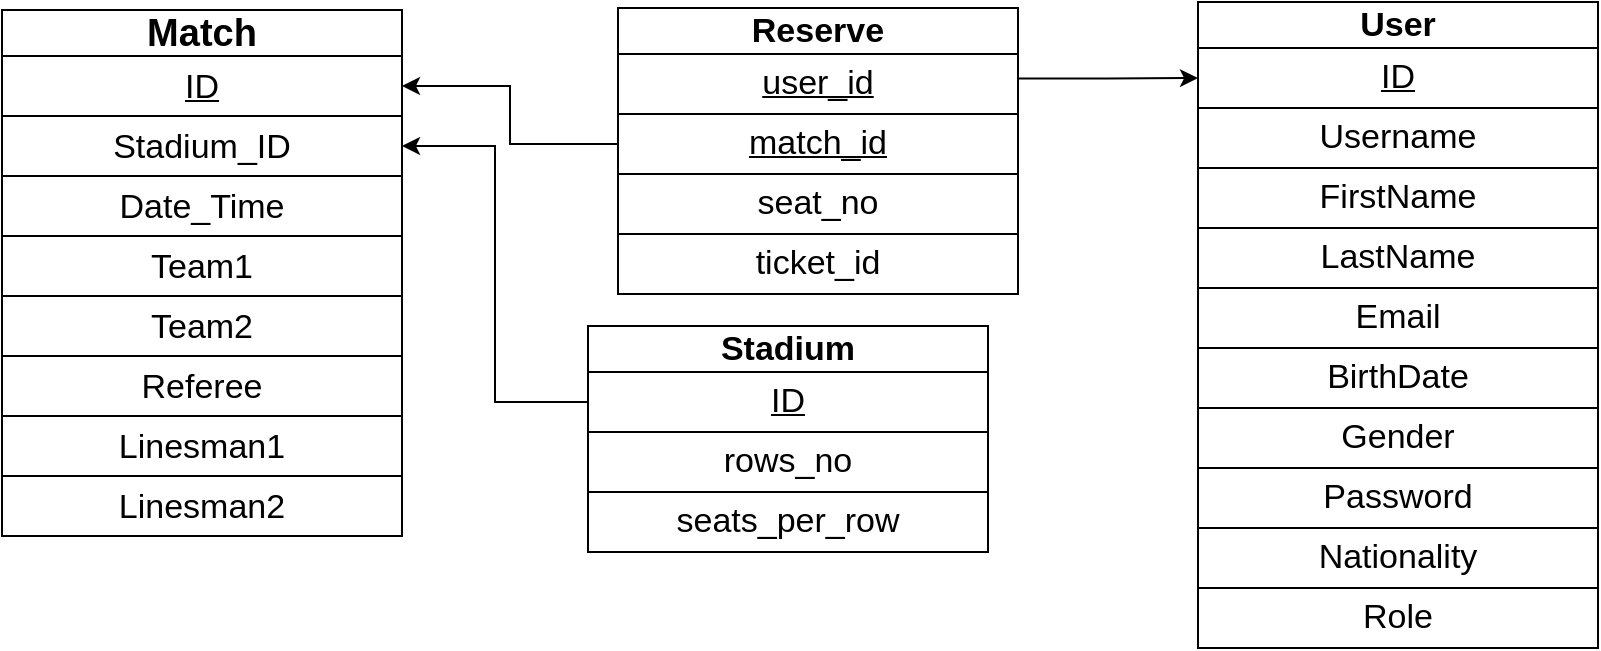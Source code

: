 <mxfile version="20.6.2"><diagram id="CjbAjbNoj1I2n6Z4KfW6" name="Page-1"><mxGraphModel dx="1422" dy="696" grid="1" gridSize="10" guides="1" tooltips="1" connect="1" arrows="1" fold="1" page="1" pageScale="1" pageWidth="850" pageHeight="1100" math="0" shadow="0"><root><mxCell id="0"/><mxCell id="1" parent="0"/><mxCell id="VCr87URF9lmy609KNcGK-10" value="" style="group" vertex="1" connectable="0" parent="1"><mxGeometry x="42" y="100" width="200" height="263" as="geometry"/></mxCell><mxCell id="VCr87URF9lmy609KNcGK-1" value="&lt;font style=&quot;font-size: 19px;&quot;&gt;Match&lt;/font&gt;" style="swimlane;whiteSpace=wrap;html=1;" vertex="1" parent="VCr87URF9lmy609KNcGK-10"><mxGeometry width="200" height="260" as="geometry"/></mxCell><mxCell id="VCr87URF9lmy609KNcGK-2" value="&lt;font style=&quot;font-size: 17px;&quot;&gt;&lt;u&gt;ID&lt;/u&gt;&lt;/font&gt;" style="whiteSpace=wrap;html=1;fontSize=19;" vertex="1" parent="VCr87URF9lmy609KNcGK-1"><mxGeometry y="23" width="200" height="30" as="geometry"/></mxCell><mxCell id="VCr87URF9lmy609KNcGK-3" value="&lt;font style=&quot;font-size: 17px;&quot;&gt;Stadium_ID&lt;/font&gt;" style="whiteSpace=wrap;html=1;fontSize=19;" vertex="1" parent="VCr87URF9lmy609KNcGK-10"><mxGeometry y="53" width="200" height="30" as="geometry"/></mxCell><mxCell id="VCr87URF9lmy609KNcGK-4" value="&lt;font style=&quot;font-size: 17px;&quot;&gt;Date_Time&lt;/font&gt;" style="whiteSpace=wrap;html=1;fontSize=19;" vertex="1" parent="VCr87URF9lmy609KNcGK-10"><mxGeometry y="83" width="200" height="30" as="geometry"/></mxCell><mxCell id="VCr87URF9lmy609KNcGK-5" value="&lt;font style=&quot;font-size: 17px;&quot;&gt;Team1&lt;/font&gt;" style="whiteSpace=wrap;html=1;fontSize=19;" vertex="1" parent="VCr87URF9lmy609KNcGK-10"><mxGeometry y="113" width="200" height="30" as="geometry"/></mxCell><mxCell id="VCr87URF9lmy609KNcGK-6" value="&lt;font style=&quot;font-size: 17px;&quot;&gt;Team2&lt;/font&gt;" style="whiteSpace=wrap;html=1;fontSize=19;" vertex="1" parent="VCr87URF9lmy609KNcGK-10"><mxGeometry y="143" width="200" height="30" as="geometry"/></mxCell><mxCell id="VCr87URF9lmy609KNcGK-7" value="&lt;span style=&quot;font-size: 17px;&quot;&gt;Referee&lt;/span&gt;" style="whiteSpace=wrap;html=1;fontSize=19;" vertex="1" parent="VCr87URF9lmy609KNcGK-10"><mxGeometry y="173" width="200" height="30" as="geometry"/></mxCell><mxCell id="VCr87URF9lmy609KNcGK-8" value="&lt;font style=&quot;font-size: 17px;&quot;&gt;Linesman1&lt;/font&gt;" style="whiteSpace=wrap;html=1;fontSize=19;" vertex="1" parent="VCr87URF9lmy609KNcGK-10"><mxGeometry y="203" width="200" height="30" as="geometry"/></mxCell><mxCell id="VCr87URF9lmy609KNcGK-9" value="&lt;font style=&quot;font-size: 17px;&quot;&gt;Linesman2&lt;/font&gt;" style="whiteSpace=wrap;html=1;fontSize=19;" vertex="1" parent="VCr87URF9lmy609KNcGK-10"><mxGeometry y="233" width="200" height="30" as="geometry"/></mxCell><mxCell id="VCr87URF9lmy609KNcGK-22" value="" style="group" vertex="1" connectable="0" parent="1"><mxGeometry x="640" y="96" width="200" height="323" as="geometry"/></mxCell><mxCell id="VCr87URF9lmy609KNcGK-11" value="User" style="swimlane;whiteSpace=wrap;html=1;fontSize=17;" vertex="1" parent="VCr87URF9lmy609KNcGK-22"><mxGeometry width="200" height="320" as="geometry"/></mxCell><mxCell id="VCr87URF9lmy609KNcGK-12" value="&lt;u&gt;ID&lt;/u&gt;" style="rounded=0;whiteSpace=wrap;html=1;fontSize=17;" vertex="1" parent="VCr87URF9lmy609KNcGK-11"><mxGeometry y="23" width="200" height="30" as="geometry"/></mxCell><mxCell id="VCr87URF9lmy609KNcGK-16" value="Email" style="rounded=0;whiteSpace=wrap;html=1;fontSize=17;" vertex="1" parent="VCr87URF9lmy609KNcGK-11"><mxGeometry y="143" width="200" height="30" as="geometry"/></mxCell><mxCell id="VCr87URF9lmy609KNcGK-19" value="Password" style="rounded=0;whiteSpace=wrap;html=1;fontSize=17;" vertex="1" parent="VCr87URF9lmy609KNcGK-11"><mxGeometry y="233" width="200" height="30" as="geometry"/></mxCell><mxCell id="VCr87URF9lmy609KNcGK-13" value="Username" style="rounded=0;whiteSpace=wrap;html=1;fontSize=17;" vertex="1" parent="VCr87URF9lmy609KNcGK-22"><mxGeometry y="53" width="200" height="30" as="geometry"/></mxCell><mxCell id="VCr87URF9lmy609KNcGK-14" value="FirstName" style="rounded=0;whiteSpace=wrap;html=1;fontSize=17;" vertex="1" parent="VCr87URF9lmy609KNcGK-22"><mxGeometry y="83" width="200" height="30" as="geometry"/></mxCell><mxCell id="VCr87URF9lmy609KNcGK-15" value="LastName" style="rounded=0;whiteSpace=wrap;html=1;fontSize=17;" vertex="1" parent="VCr87URF9lmy609KNcGK-22"><mxGeometry y="113" width="200" height="30" as="geometry"/></mxCell><mxCell id="VCr87URF9lmy609KNcGK-17" value="BirthDate" style="rounded=0;whiteSpace=wrap;html=1;fontSize=17;" vertex="1" parent="VCr87URF9lmy609KNcGK-22"><mxGeometry y="173" width="200" height="30" as="geometry"/></mxCell><mxCell id="VCr87URF9lmy609KNcGK-18" value="Gender" style="rounded=0;whiteSpace=wrap;html=1;fontSize=17;" vertex="1" parent="VCr87URF9lmy609KNcGK-22"><mxGeometry y="203" width="200" height="30" as="geometry"/></mxCell><mxCell id="VCr87URF9lmy609KNcGK-20" value="Nationality" style="rounded=0;whiteSpace=wrap;html=1;fontSize=17;" vertex="1" parent="VCr87URF9lmy609KNcGK-22"><mxGeometry y="263" width="200" height="30" as="geometry"/></mxCell><mxCell id="VCr87URF9lmy609KNcGK-21" value="Role" style="rounded=0;whiteSpace=wrap;html=1;fontSize=17;" vertex="1" parent="VCr87URF9lmy609KNcGK-22"><mxGeometry y="293" width="200" height="30" as="geometry"/></mxCell><mxCell id="VCr87URF9lmy609KNcGK-28" value="" style="group" vertex="1" connectable="0" parent="1"><mxGeometry x="350" y="99" width="200" height="143" as="geometry"/></mxCell><mxCell id="VCr87URF9lmy609KNcGK-23" value="Reserve" style="swimlane;whiteSpace=wrap;html=1;fontSize=17;" vertex="1" parent="VCr87URF9lmy609KNcGK-28"><mxGeometry width="200" height="141" as="geometry"/></mxCell><mxCell id="VCr87URF9lmy609KNcGK-24" value="&lt;u&gt;user_id&lt;/u&gt;" style="whiteSpace=wrap;html=1;fontSize=17;" vertex="1" parent="VCr87URF9lmy609KNcGK-23"><mxGeometry y="23" width="200" height="30" as="geometry"/></mxCell><mxCell id="VCr87URF9lmy609KNcGK-25" value="&lt;u&gt;match_id&lt;/u&gt;" style="whiteSpace=wrap;html=1;fontSize=17;" vertex="1" parent="VCr87URF9lmy609KNcGK-23"><mxGeometry y="53" width="200" height="30" as="geometry"/></mxCell><mxCell id="VCr87URF9lmy609KNcGK-26" value="seat_no" style="whiteSpace=wrap;html=1;fontSize=17;" vertex="1" parent="VCr87URF9lmy609KNcGK-23"><mxGeometry y="83" width="200" height="30" as="geometry"/></mxCell><mxCell id="VCr87URF9lmy609KNcGK-27" value="ticket_id" style="whiteSpace=wrap;html=1;fontSize=17;" vertex="1" parent="VCr87URF9lmy609KNcGK-28"><mxGeometry y="113" width="200" height="30" as="geometry"/></mxCell><mxCell id="VCr87URF9lmy609KNcGK-31" style="edgeStyle=orthogonalEdgeStyle;rounded=0;orthogonalLoop=1;jettySize=auto;html=1;exitX=0;exitY=0.5;exitDx=0;exitDy=0;fontSize=17;entryX=1;entryY=0.5;entryDx=0;entryDy=0;" edge="1" parent="1" source="VCr87URF9lmy609KNcGK-25" target="VCr87URF9lmy609KNcGK-2"><mxGeometry relative="1" as="geometry"><mxPoint x="280" y="155" as="targetPoint"/></mxGeometry></mxCell><mxCell id="VCr87URF9lmy609KNcGK-32" style="edgeStyle=orthogonalEdgeStyle;rounded=0;orthogonalLoop=1;jettySize=auto;html=1;exitX=1;exitY=0.25;exitDx=0;exitDy=0;entryX=0;entryY=0.5;entryDx=0;entryDy=0;fontSize=17;" edge="1" parent="1" source="VCr87URF9lmy609KNcGK-23" target="VCr87URF9lmy609KNcGK-12"><mxGeometry relative="1" as="geometry"/></mxCell><mxCell id="VCr87URF9lmy609KNcGK-37" value="" style="group" vertex="1" connectable="0" parent="1"><mxGeometry x="335" y="258" width="200" height="110" as="geometry"/></mxCell><mxCell id="VCr87URF9lmy609KNcGK-33" value="Stadium" style="swimlane;whiteSpace=wrap;html=1;fontSize=17;" vertex="1" parent="VCr87URF9lmy609KNcGK-37"><mxGeometry width="200" height="110" as="geometry"/></mxCell><mxCell id="VCr87URF9lmy609KNcGK-34" value="&lt;u&gt;ID&lt;/u&gt;" style="whiteSpace=wrap;html=1;fontSize=17;" vertex="1" parent="VCr87URF9lmy609KNcGK-33"><mxGeometry y="23" width="200" height="30" as="geometry"/></mxCell><mxCell id="VCr87URF9lmy609KNcGK-36" value="seats_per_row" style="whiteSpace=wrap;html=1;fontSize=17;" vertex="1" parent="VCr87URF9lmy609KNcGK-33"><mxGeometry y="83" width="200" height="30" as="geometry"/></mxCell><mxCell id="VCr87URF9lmy609KNcGK-35" value="rows_no" style="whiteSpace=wrap;html=1;fontSize=17;" vertex="1" parent="VCr87URF9lmy609KNcGK-37"><mxGeometry y="53" width="200" height="30" as="geometry"/></mxCell><mxCell id="VCr87URF9lmy609KNcGK-38" style="edgeStyle=orthogonalEdgeStyle;rounded=0;orthogonalLoop=1;jettySize=auto;html=1;exitX=0;exitY=0.5;exitDx=0;exitDy=0;entryX=1;entryY=0.5;entryDx=0;entryDy=0;fontSize=17;" edge="1" parent="1" source="VCr87URF9lmy609KNcGK-34" target="VCr87URF9lmy609KNcGK-3"><mxGeometry relative="1" as="geometry"/></mxCell></root></mxGraphModel></diagram></mxfile>
